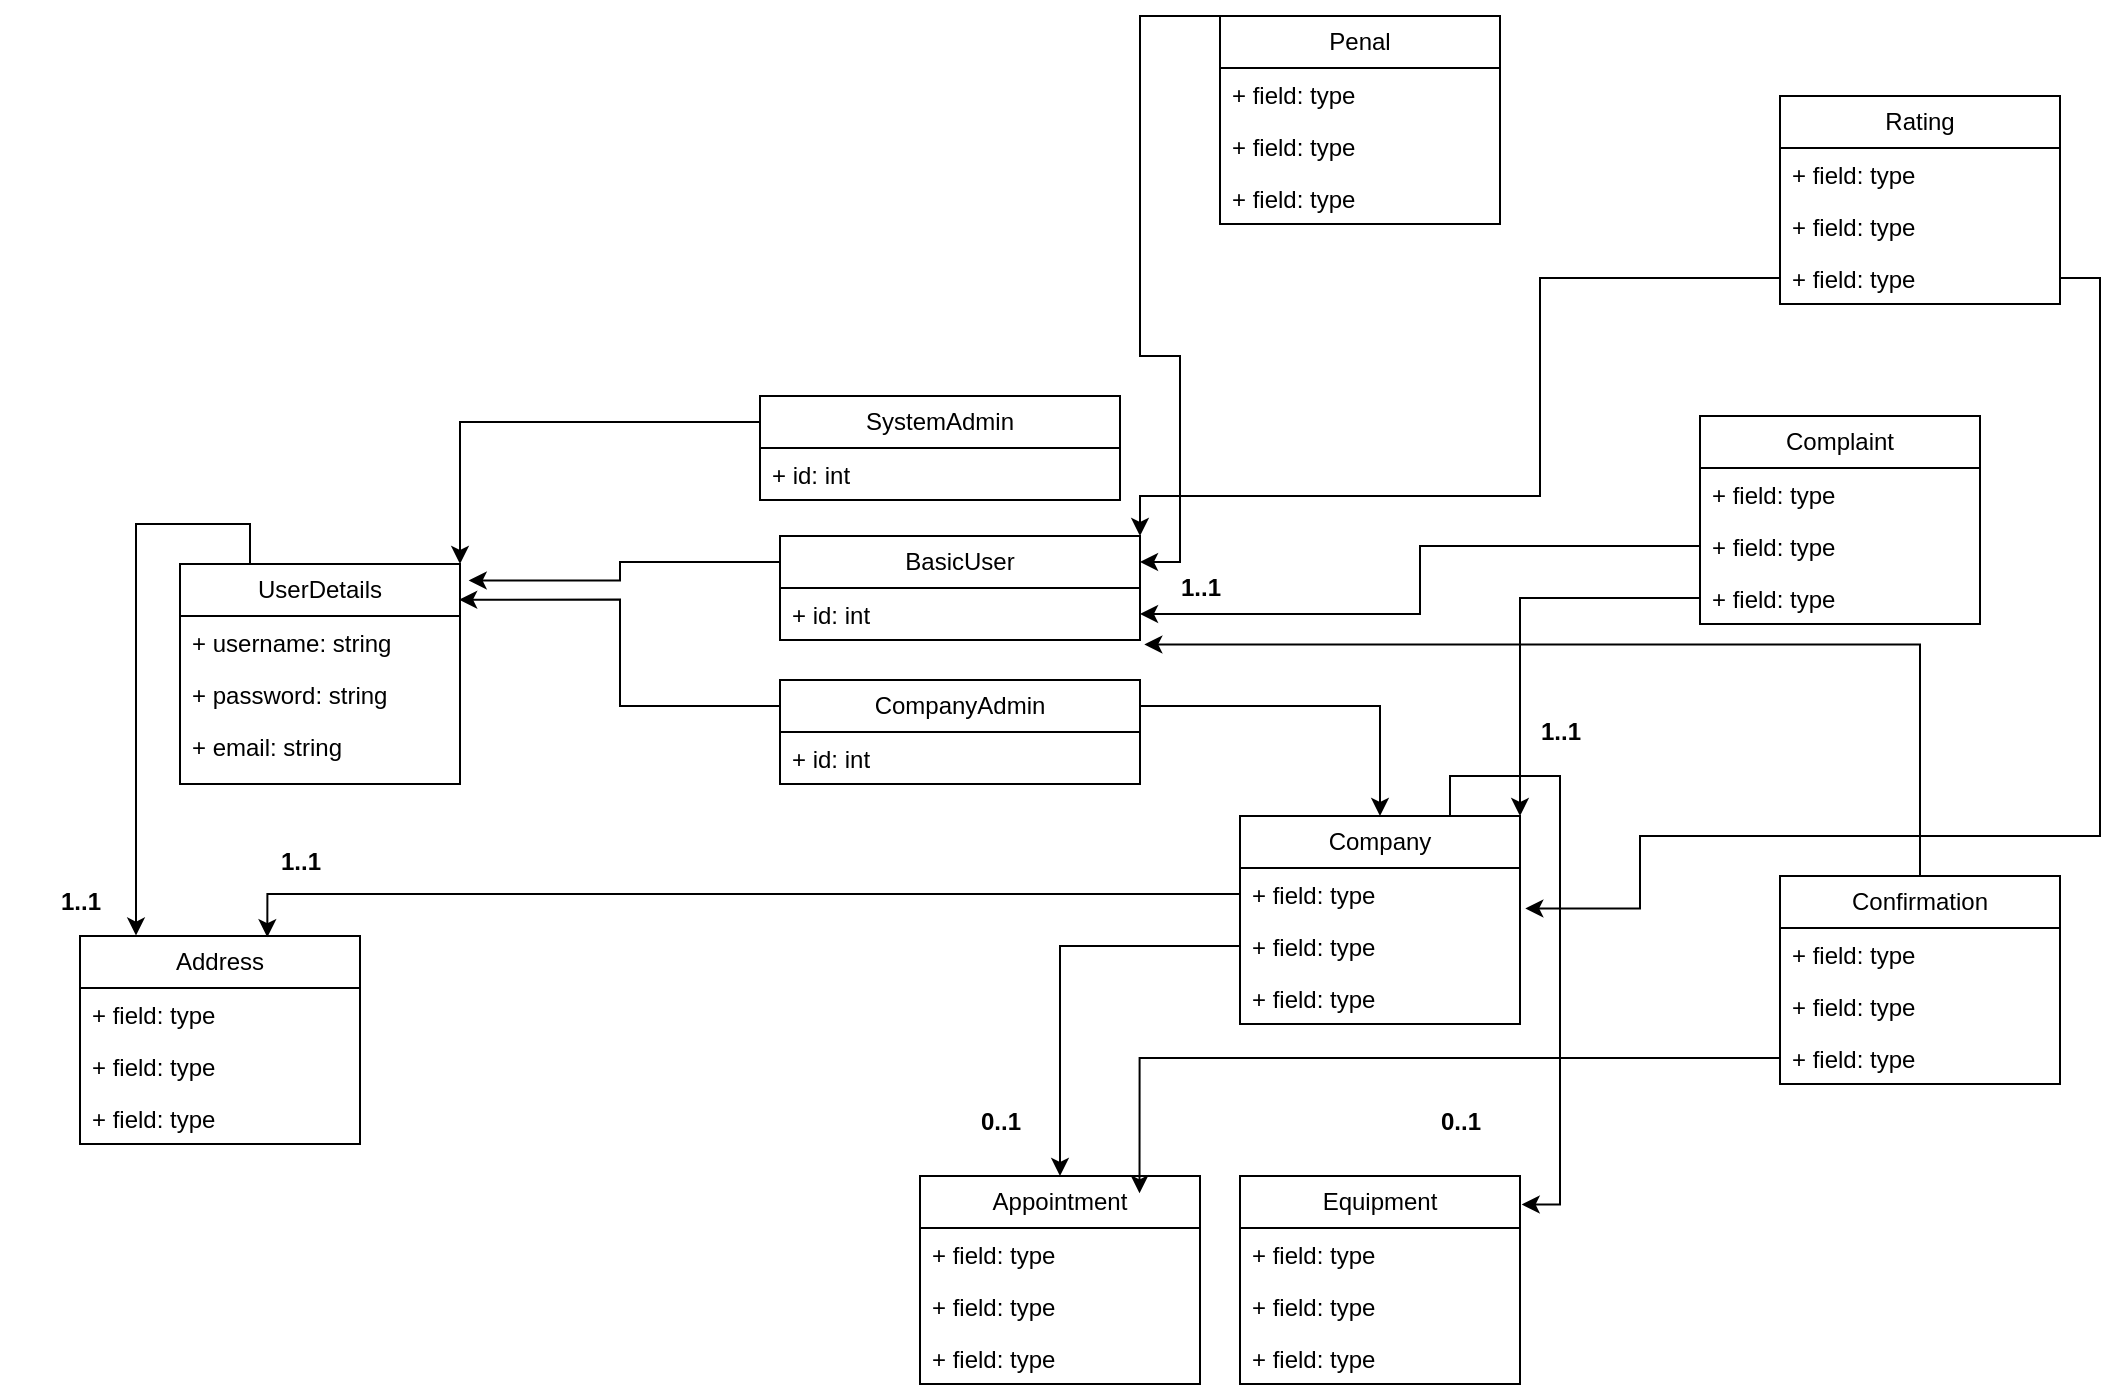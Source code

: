<mxfile version="22.1.3" type="device">
  <diagram id="C5RBs43oDa-KdzZeNtuy" name="Page-1">
    <mxGraphModel dx="1877" dy="1703" grid="1" gridSize="10" guides="1" tooltips="1" connect="1" arrows="1" fold="1" page="1" pageScale="1" pageWidth="827" pageHeight="1169" math="0" shadow="0">
      <root>
        <mxCell id="WIyWlLk6GJQsqaUBKTNV-0" />
        <mxCell id="WIyWlLk6GJQsqaUBKTNV-1" parent="WIyWlLk6GJQsqaUBKTNV-0" />
        <mxCell id="di1Pn1nEdeRP6MmhzPgR-0" value="UserDetails" style="swimlane;fontStyle=0;childLayout=stackLayout;horizontal=1;startSize=26;fillColor=none;horizontalStack=0;resizeParent=1;resizeParentMax=0;resizeLast=0;collapsible=1;marginBottom=0;whiteSpace=wrap;html=1;" vertex="1" parent="WIyWlLk6GJQsqaUBKTNV-1">
          <mxGeometry x="80" y="-156" width="140" height="110" as="geometry" />
        </mxCell>
        <mxCell id="di1Pn1nEdeRP6MmhzPgR-1" value="+ username: string" style="text;strokeColor=none;fillColor=none;align=left;verticalAlign=top;spacingLeft=4;spacingRight=4;overflow=hidden;rotatable=0;points=[[0,0.5],[1,0.5]];portConstraint=eastwest;whiteSpace=wrap;html=1;" vertex="1" parent="di1Pn1nEdeRP6MmhzPgR-0">
          <mxGeometry y="26" width="140" height="26" as="geometry" />
        </mxCell>
        <mxCell id="di1Pn1nEdeRP6MmhzPgR-2" value="+ password: string" style="text;strokeColor=none;fillColor=none;align=left;verticalAlign=top;spacingLeft=4;spacingRight=4;overflow=hidden;rotatable=0;points=[[0,0.5],[1,0.5]];portConstraint=eastwest;whiteSpace=wrap;html=1;" vertex="1" parent="di1Pn1nEdeRP6MmhzPgR-0">
          <mxGeometry y="52" width="140" height="26" as="geometry" />
        </mxCell>
        <mxCell id="di1Pn1nEdeRP6MmhzPgR-3" value="+ email: string&lt;br&gt;" style="text;strokeColor=none;fillColor=none;align=left;verticalAlign=top;spacingLeft=4;spacingRight=4;overflow=hidden;rotatable=0;points=[[0,0.5],[1,0.5]];portConstraint=eastwest;whiteSpace=wrap;html=1;" vertex="1" parent="di1Pn1nEdeRP6MmhzPgR-0">
          <mxGeometry y="78" width="140" height="32" as="geometry" />
        </mxCell>
        <mxCell id="di1Pn1nEdeRP6MmhzPgR-29" style="edgeStyle=orthogonalEdgeStyle;rounded=0;orthogonalLoop=1;jettySize=auto;html=1;exitX=1;exitY=0.25;exitDx=0;exitDy=0;entryX=0.5;entryY=0;entryDx=0;entryDy=0;" edge="1" parent="WIyWlLk6GJQsqaUBKTNV-1" source="di1Pn1nEdeRP6MmhzPgR-4" target="di1Pn1nEdeRP6MmhzPgR-25">
          <mxGeometry relative="1" as="geometry" />
        </mxCell>
        <mxCell id="di1Pn1nEdeRP6MmhzPgR-4" value="CompanyAdmin" style="swimlane;fontStyle=0;childLayout=stackLayout;horizontal=1;startSize=26;fillColor=none;horizontalStack=0;resizeParent=1;resizeParentMax=0;resizeLast=0;collapsible=1;marginBottom=0;whiteSpace=wrap;html=1;" vertex="1" parent="WIyWlLk6GJQsqaUBKTNV-1">
          <mxGeometry x="380" y="-98" width="180" height="52" as="geometry" />
        </mxCell>
        <mxCell id="di1Pn1nEdeRP6MmhzPgR-5" value="+ id: int" style="text;strokeColor=none;fillColor=none;align=left;verticalAlign=top;spacingLeft=4;spacingRight=4;overflow=hidden;rotatable=0;points=[[0,0.5],[1,0.5]];portConstraint=eastwest;whiteSpace=wrap;html=1;" vertex="1" parent="di1Pn1nEdeRP6MmhzPgR-4">
          <mxGeometry y="26" width="180" height="26" as="geometry" />
        </mxCell>
        <mxCell id="di1Pn1nEdeRP6MmhzPgR-10" value="BasicUser" style="swimlane;fontStyle=0;childLayout=stackLayout;horizontal=1;startSize=26;fillColor=none;horizontalStack=0;resizeParent=1;resizeParentMax=0;resizeLast=0;collapsible=1;marginBottom=0;whiteSpace=wrap;html=1;" vertex="1" parent="WIyWlLk6GJQsqaUBKTNV-1">
          <mxGeometry x="380" y="-170" width="180" height="52" as="geometry" />
        </mxCell>
        <mxCell id="di1Pn1nEdeRP6MmhzPgR-11" value="+ id: int" style="text;strokeColor=none;fillColor=none;align=left;verticalAlign=top;spacingLeft=4;spacingRight=4;overflow=hidden;rotatable=0;points=[[0,0.5],[1,0.5]];portConstraint=eastwest;whiteSpace=wrap;html=1;" vertex="1" parent="di1Pn1nEdeRP6MmhzPgR-10">
          <mxGeometry y="26" width="180" height="26" as="geometry" />
        </mxCell>
        <mxCell id="di1Pn1nEdeRP6MmhzPgR-18" style="edgeStyle=orthogonalEdgeStyle;rounded=0;orthogonalLoop=1;jettySize=auto;html=1;exitX=0;exitY=0.25;exitDx=0;exitDy=0;entryX=1;entryY=0;entryDx=0;entryDy=0;" edge="1" parent="WIyWlLk6GJQsqaUBKTNV-1" source="di1Pn1nEdeRP6MmhzPgR-13" target="di1Pn1nEdeRP6MmhzPgR-0">
          <mxGeometry relative="1" as="geometry" />
        </mxCell>
        <mxCell id="di1Pn1nEdeRP6MmhzPgR-13" value="SystemAdmin" style="swimlane;fontStyle=0;childLayout=stackLayout;horizontal=1;startSize=26;fillColor=none;horizontalStack=0;resizeParent=1;resizeParentMax=0;resizeLast=0;collapsible=1;marginBottom=0;whiteSpace=wrap;html=1;" vertex="1" parent="WIyWlLk6GJQsqaUBKTNV-1">
          <mxGeometry x="370" y="-240" width="180" height="52" as="geometry" />
        </mxCell>
        <mxCell id="di1Pn1nEdeRP6MmhzPgR-14" value="+ id: int" style="text;strokeColor=none;fillColor=none;align=left;verticalAlign=top;spacingLeft=4;spacingRight=4;overflow=hidden;rotatable=0;points=[[0,0.5],[1,0.5]];portConstraint=eastwest;whiteSpace=wrap;html=1;" vertex="1" parent="di1Pn1nEdeRP6MmhzPgR-13">
          <mxGeometry y="26" width="180" height="26" as="geometry" />
        </mxCell>
        <mxCell id="di1Pn1nEdeRP6MmhzPgR-17" style="edgeStyle=orthogonalEdgeStyle;rounded=0;orthogonalLoop=1;jettySize=auto;html=1;exitX=0;exitY=0.25;exitDx=0;exitDy=0;entryX=0.997;entryY=0.162;entryDx=0;entryDy=0;entryPerimeter=0;" edge="1" parent="WIyWlLk6GJQsqaUBKTNV-1" source="di1Pn1nEdeRP6MmhzPgR-4" target="di1Pn1nEdeRP6MmhzPgR-0">
          <mxGeometry relative="1" as="geometry" />
        </mxCell>
        <mxCell id="di1Pn1nEdeRP6MmhzPgR-19" style="edgeStyle=orthogonalEdgeStyle;rounded=0;orthogonalLoop=1;jettySize=auto;html=1;exitX=0;exitY=0.25;exitDx=0;exitDy=0;entryX=1.031;entryY=0.075;entryDx=0;entryDy=0;entryPerimeter=0;" edge="1" parent="WIyWlLk6GJQsqaUBKTNV-1" source="di1Pn1nEdeRP6MmhzPgR-10" target="di1Pn1nEdeRP6MmhzPgR-0">
          <mxGeometry relative="1" as="geometry" />
        </mxCell>
        <mxCell id="di1Pn1nEdeRP6MmhzPgR-20" value="Address" style="swimlane;fontStyle=0;childLayout=stackLayout;horizontal=1;startSize=26;fillColor=none;horizontalStack=0;resizeParent=1;resizeParentMax=0;resizeLast=0;collapsible=1;marginBottom=0;whiteSpace=wrap;html=1;" vertex="1" parent="WIyWlLk6GJQsqaUBKTNV-1">
          <mxGeometry x="30" y="30" width="140" height="104" as="geometry" />
        </mxCell>
        <mxCell id="di1Pn1nEdeRP6MmhzPgR-21" value="+ field: type" style="text;strokeColor=none;fillColor=none;align=left;verticalAlign=top;spacingLeft=4;spacingRight=4;overflow=hidden;rotatable=0;points=[[0,0.5],[1,0.5]];portConstraint=eastwest;whiteSpace=wrap;html=1;" vertex="1" parent="di1Pn1nEdeRP6MmhzPgR-20">
          <mxGeometry y="26" width="140" height="26" as="geometry" />
        </mxCell>
        <mxCell id="di1Pn1nEdeRP6MmhzPgR-22" value="+ field: type" style="text;strokeColor=none;fillColor=none;align=left;verticalAlign=top;spacingLeft=4;spacingRight=4;overflow=hidden;rotatable=0;points=[[0,0.5],[1,0.5]];portConstraint=eastwest;whiteSpace=wrap;html=1;" vertex="1" parent="di1Pn1nEdeRP6MmhzPgR-20">
          <mxGeometry y="52" width="140" height="26" as="geometry" />
        </mxCell>
        <mxCell id="di1Pn1nEdeRP6MmhzPgR-23" value="+ field: type" style="text;strokeColor=none;fillColor=none;align=left;verticalAlign=top;spacingLeft=4;spacingRight=4;overflow=hidden;rotatable=0;points=[[0,0.5],[1,0.5]];portConstraint=eastwest;whiteSpace=wrap;html=1;" vertex="1" parent="di1Pn1nEdeRP6MmhzPgR-20">
          <mxGeometry y="78" width="140" height="26" as="geometry" />
        </mxCell>
        <mxCell id="di1Pn1nEdeRP6MmhzPgR-24" style="edgeStyle=orthogonalEdgeStyle;rounded=0;orthogonalLoop=1;jettySize=auto;html=1;exitX=0.25;exitY=0;exitDx=0;exitDy=0;entryX=0.2;entryY=-0.002;entryDx=0;entryDy=0;entryPerimeter=0;" edge="1" parent="WIyWlLk6GJQsqaUBKTNV-1" source="di1Pn1nEdeRP6MmhzPgR-0" target="di1Pn1nEdeRP6MmhzPgR-20">
          <mxGeometry relative="1" as="geometry" />
        </mxCell>
        <mxCell id="di1Pn1nEdeRP6MmhzPgR-25" value="Company" style="swimlane;fontStyle=0;childLayout=stackLayout;horizontal=1;startSize=26;fillColor=none;horizontalStack=0;resizeParent=1;resizeParentMax=0;resizeLast=0;collapsible=1;marginBottom=0;whiteSpace=wrap;html=1;" vertex="1" parent="WIyWlLk6GJQsqaUBKTNV-1">
          <mxGeometry x="610" y="-30" width="140" height="104" as="geometry" />
        </mxCell>
        <mxCell id="di1Pn1nEdeRP6MmhzPgR-26" value="+ field: type" style="text;strokeColor=none;fillColor=none;align=left;verticalAlign=top;spacingLeft=4;spacingRight=4;overflow=hidden;rotatable=0;points=[[0,0.5],[1,0.5]];portConstraint=eastwest;whiteSpace=wrap;html=1;" vertex="1" parent="di1Pn1nEdeRP6MmhzPgR-25">
          <mxGeometry y="26" width="140" height="26" as="geometry" />
        </mxCell>
        <mxCell id="di1Pn1nEdeRP6MmhzPgR-27" value="+ field: type" style="text;strokeColor=none;fillColor=none;align=left;verticalAlign=top;spacingLeft=4;spacingRight=4;overflow=hidden;rotatable=0;points=[[0,0.5],[1,0.5]];portConstraint=eastwest;whiteSpace=wrap;html=1;" vertex="1" parent="di1Pn1nEdeRP6MmhzPgR-25">
          <mxGeometry y="52" width="140" height="26" as="geometry" />
        </mxCell>
        <mxCell id="di1Pn1nEdeRP6MmhzPgR-28" value="+ field: type" style="text;strokeColor=none;fillColor=none;align=left;verticalAlign=top;spacingLeft=4;spacingRight=4;overflow=hidden;rotatable=0;points=[[0,0.5],[1,0.5]];portConstraint=eastwest;whiteSpace=wrap;html=1;" vertex="1" parent="di1Pn1nEdeRP6MmhzPgR-25">
          <mxGeometry y="78" width="140" height="26" as="geometry" />
        </mxCell>
        <mxCell id="di1Pn1nEdeRP6MmhzPgR-30" style="edgeStyle=orthogonalEdgeStyle;rounded=0;orthogonalLoop=1;jettySize=auto;html=1;exitX=0;exitY=0.5;exitDx=0;exitDy=0;entryX=0.669;entryY=0.006;entryDx=0;entryDy=0;entryPerimeter=0;" edge="1" parent="WIyWlLk6GJQsqaUBKTNV-1" source="di1Pn1nEdeRP6MmhzPgR-26" target="di1Pn1nEdeRP6MmhzPgR-20">
          <mxGeometry relative="1" as="geometry" />
        </mxCell>
        <mxCell id="di1Pn1nEdeRP6MmhzPgR-31" value="Equipment" style="swimlane;fontStyle=0;childLayout=stackLayout;horizontal=1;startSize=26;fillColor=none;horizontalStack=0;resizeParent=1;resizeParentMax=0;resizeLast=0;collapsible=1;marginBottom=0;whiteSpace=wrap;html=1;" vertex="1" parent="WIyWlLk6GJQsqaUBKTNV-1">
          <mxGeometry x="610" y="150" width="140" height="104" as="geometry" />
        </mxCell>
        <mxCell id="di1Pn1nEdeRP6MmhzPgR-32" value="+ field: type" style="text;strokeColor=none;fillColor=none;align=left;verticalAlign=top;spacingLeft=4;spacingRight=4;overflow=hidden;rotatable=0;points=[[0,0.5],[1,0.5]];portConstraint=eastwest;whiteSpace=wrap;html=1;" vertex="1" parent="di1Pn1nEdeRP6MmhzPgR-31">
          <mxGeometry y="26" width="140" height="26" as="geometry" />
        </mxCell>
        <mxCell id="di1Pn1nEdeRP6MmhzPgR-33" value="+ field: type" style="text;strokeColor=none;fillColor=none;align=left;verticalAlign=top;spacingLeft=4;spacingRight=4;overflow=hidden;rotatable=0;points=[[0,0.5],[1,0.5]];portConstraint=eastwest;whiteSpace=wrap;html=1;" vertex="1" parent="di1Pn1nEdeRP6MmhzPgR-31">
          <mxGeometry y="52" width="140" height="26" as="geometry" />
        </mxCell>
        <mxCell id="di1Pn1nEdeRP6MmhzPgR-34" value="+ field: type" style="text;strokeColor=none;fillColor=none;align=left;verticalAlign=top;spacingLeft=4;spacingRight=4;overflow=hidden;rotatable=0;points=[[0,0.5],[1,0.5]];portConstraint=eastwest;whiteSpace=wrap;html=1;" vertex="1" parent="di1Pn1nEdeRP6MmhzPgR-31">
          <mxGeometry y="78" width="140" height="26" as="geometry" />
        </mxCell>
        <mxCell id="di1Pn1nEdeRP6MmhzPgR-35" value="Appointment" style="swimlane;fontStyle=0;childLayout=stackLayout;horizontal=1;startSize=26;fillColor=none;horizontalStack=0;resizeParent=1;resizeParentMax=0;resizeLast=0;collapsible=1;marginBottom=0;whiteSpace=wrap;html=1;" vertex="1" parent="WIyWlLk6GJQsqaUBKTNV-1">
          <mxGeometry x="450" y="150" width="140" height="104" as="geometry" />
        </mxCell>
        <mxCell id="di1Pn1nEdeRP6MmhzPgR-36" value="+ field: type" style="text;strokeColor=none;fillColor=none;align=left;verticalAlign=top;spacingLeft=4;spacingRight=4;overflow=hidden;rotatable=0;points=[[0,0.5],[1,0.5]];portConstraint=eastwest;whiteSpace=wrap;html=1;" vertex="1" parent="di1Pn1nEdeRP6MmhzPgR-35">
          <mxGeometry y="26" width="140" height="26" as="geometry" />
        </mxCell>
        <mxCell id="di1Pn1nEdeRP6MmhzPgR-37" value="+ field: type" style="text;strokeColor=none;fillColor=none;align=left;verticalAlign=top;spacingLeft=4;spacingRight=4;overflow=hidden;rotatable=0;points=[[0,0.5],[1,0.5]];portConstraint=eastwest;whiteSpace=wrap;html=1;" vertex="1" parent="di1Pn1nEdeRP6MmhzPgR-35">
          <mxGeometry y="52" width="140" height="26" as="geometry" />
        </mxCell>
        <mxCell id="di1Pn1nEdeRP6MmhzPgR-38" value="+ field: type" style="text;strokeColor=none;fillColor=none;align=left;verticalAlign=top;spacingLeft=4;spacingRight=4;overflow=hidden;rotatable=0;points=[[0,0.5],[1,0.5]];portConstraint=eastwest;whiteSpace=wrap;html=1;" vertex="1" parent="di1Pn1nEdeRP6MmhzPgR-35">
          <mxGeometry y="78" width="140" height="26" as="geometry" />
        </mxCell>
        <mxCell id="di1Pn1nEdeRP6MmhzPgR-39" style="edgeStyle=orthogonalEdgeStyle;rounded=0;orthogonalLoop=1;jettySize=auto;html=1;exitX=0;exitY=0.5;exitDx=0;exitDy=0;" edge="1" parent="WIyWlLk6GJQsqaUBKTNV-1" source="di1Pn1nEdeRP6MmhzPgR-27" target="di1Pn1nEdeRP6MmhzPgR-35">
          <mxGeometry relative="1" as="geometry" />
        </mxCell>
        <mxCell id="di1Pn1nEdeRP6MmhzPgR-40" style="edgeStyle=orthogonalEdgeStyle;rounded=0;orthogonalLoop=1;jettySize=auto;html=1;exitX=0.75;exitY=0;exitDx=0;exitDy=0;entryX=1.006;entryY=0.137;entryDx=0;entryDy=0;entryPerimeter=0;" edge="1" parent="WIyWlLk6GJQsqaUBKTNV-1" source="di1Pn1nEdeRP6MmhzPgR-25" target="di1Pn1nEdeRP6MmhzPgR-31">
          <mxGeometry relative="1" as="geometry" />
        </mxCell>
        <mxCell id="di1Pn1nEdeRP6MmhzPgR-41" value="0..1" style="text;align=center;fontStyle=1;verticalAlign=middle;spacingLeft=3;spacingRight=3;strokeColor=none;rotatable=0;points=[[0,0.5],[1,0.5]];portConstraint=eastwest;html=1;" vertex="1" parent="WIyWlLk6GJQsqaUBKTNV-1">
          <mxGeometry x="450" y="110" width="80" height="26" as="geometry" />
        </mxCell>
        <mxCell id="di1Pn1nEdeRP6MmhzPgR-42" value="0..1" style="text;align=center;fontStyle=1;verticalAlign=middle;spacingLeft=3;spacingRight=3;strokeColor=none;rotatable=0;points=[[0,0.5],[1,0.5]];portConstraint=eastwest;html=1;" vertex="1" parent="WIyWlLk6GJQsqaUBKTNV-1">
          <mxGeometry x="680" y="110" width="80" height="26" as="geometry" />
        </mxCell>
        <mxCell id="di1Pn1nEdeRP6MmhzPgR-43" value="1..1" style="text;align=center;fontStyle=1;verticalAlign=middle;spacingLeft=3;spacingRight=3;strokeColor=none;rotatable=0;points=[[0,0.5],[1,0.5]];portConstraint=eastwest;html=1;" vertex="1" parent="WIyWlLk6GJQsqaUBKTNV-1">
          <mxGeometry x="100" y="-20" width="80" height="26" as="geometry" />
        </mxCell>
        <mxCell id="di1Pn1nEdeRP6MmhzPgR-44" value="1..1" style="text;align=center;fontStyle=1;verticalAlign=middle;spacingLeft=3;spacingRight=3;strokeColor=none;rotatable=0;points=[[0,0.5],[1,0.5]];portConstraint=eastwest;html=1;" vertex="1" parent="WIyWlLk6GJQsqaUBKTNV-1">
          <mxGeometry x="-10" width="80" height="26" as="geometry" />
        </mxCell>
        <mxCell id="di1Pn1nEdeRP6MmhzPgR-49" style="edgeStyle=orthogonalEdgeStyle;rounded=0;orthogonalLoop=1;jettySize=auto;html=1;exitX=0.5;exitY=0;exitDx=0;exitDy=0;entryX=1;entryY=0.25;entryDx=0;entryDy=0;" edge="1" parent="WIyWlLk6GJQsqaUBKTNV-1" source="di1Pn1nEdeRP6MmhzPgR-45" target="di1Pn1nEdeRP6MmhzPgR-10">
          <mxGeometry relative="1" as="geometry">
            <Array as="points">
              <mxPoint x="560" y="-430" />
              <mxPoint x="560" y="-260" />
              <mxPoint x="580" y="-260" />
              <mxPoint x="580" y="-157" />
            </Array>
          </mxGeometry>
        </mxCell>
        <mxCell id="di1Pn1nEdeRP6MmhzPgR-45" value="Penal" style="swimlane;fontStyle=0;childLayout=stackLayout;horizontal=1;startSize=26;fillColor=none;horizontalStack=0;resizeParent=1;resizeParentMax=0;resizeLast=0;collapsible=1;marginBottom=0;whiteSpace=wrap;html=1;" vertex="1" parent="WIyWlLk6GJQsqaUBKTNV-1">
          <mxGeometry x="600" y="-430" width="140" height="104" as="geometry" />
        </mxCell>
        <mxCell id="di1Pn1nEdeRP6MmhzPgR-46" value="+ field: type" style="text;strokeColor=none;fillColor=none;align=left;verticalAlign=top;spacingLeft=4;spacingRight=4;overflow=hidden;rotatable=0;points=[[0,0.5],[1,0.5]];portConstraint=eastwest;whiteSpace=wrap;html=1;" vertex="1" parent="di1Pn1nEdeRP6MmhzPgR-45">
          <mxGeometry y="26" width="140" height="26" as="geometry" />
        </mxCell>
        <mxCell id="di1Pn1nEdeRP6MmhzPgR-47" value="+ field: type" style="text;strokeColor=none;fillColor=none;align=left;verticalAlign=top;spacingLeft=4;spacingRight=4;overflow=hidden;rotatable=0;points=[[0,0.5],[1,0.5]];portConstraint=eastwest;whiteSpace=wrap;html=1;" vertex="1" parent="di1Pn1nEdeRP6MmhzPgR-45">
          <mxGeometry y="52" width="140" height="26" as="geometry" />
        </mxCell>
        <mxCell id="di1Pn1nEdeRP6MmhzPgR-48" value="+ field: type" style="text;strokeColor=none;fillColor=none;align=left;verticalAlign=top;spacingLeft=4;spacingRight=4;overflow=hidden;rotatable=0;points=[[0,0.5],[1,0.5]];portConstraint=eastwest;whiteSpace=wrap;html=1;" vertex="1" parent="di1Pn1nEdeRP6MmhzPgR-45">
          <mxGeometry y="78" width="140" height="26" as="geometry" />
        </mxCell>
        <mxCell id="di1Pn1nEdeRP6MmhzPgR-52" value="Complaint" style="swimlane;fontStyle=0;childLayout=stackLayout;horizontal=1;startSize=26;fillColor=none;horizontalStack=0;resizeParent=1;resizeParentMax=0;resizeLast=0;collapsible=1;marginBottom=0;whiteSpace=wrap;html=1;" vertex="1" parent="WIyWlLk6GJQsqaUBKTNV-1">
          <mxGeometry x="840" y="-230" width="140" height="104" as="geometry" />
        </mxCell>
        <mxCell id="di1Pn1nEdeRP6MmhzPgR-53" value="+ field: type" style="text;strokeColor=none;fillColor=none;align=left;verticalAlign=top;spacingLeft=4;spacingRight=4;overflow=hidden;rotatable=0;points=[[0,0.5],[1,0.5]];portConstraint=eastwest;whiteSpace=wrap;html=1;" vertex="1" parent="di1Pn1nEdeRP6MmhzPgR-52">
          <mxGeometry y="26" width="140" height="26" as="geometry" />
        </mxCell>
        <mxCell id="di1Pn1nEdeRP6MmhzPgR-54" value="+ field: type" style="text;strokeColor=none;fillColor=none;align=left;verticalAlign=top;spacingLeft=4;spacingRight=4;overflow=hidden;rotatable=0;points=[[0,0.5],[1,0.5]];portConstraint=eastwest;whiteSpace=wrap;html=1;" vertex="1" parent="di1Pn1nEdeRP6MmhzPgR-52">
          <mxGeometry y="52" width="140" height="26" as="geometry" />
        </mxCell>
        <mxCell id="di1Pn1nEdeRP6MmhzPgR-55" value="+ field: type" style="text;strokeColor=none;fillColor=none;align=left;verticalAlign=top;spacingLeft=4;spacingRight=4;overflow=hidden;rotatable=0;points=[[0,0.5],[1,0.5]];portConstraint=eastwest;whiteSpace=wrap;html=1;" vertex="1" parent="di1Pn1nEdeRP6MmhzPgR-52">
          <mxGeometry y="78" width="140" height="26" as="geometry" />
        </mxCell>
        <mxCell id="di1Pn1nEdeRP6MmhzPgR-56" style="edgeStyle=orthogonalEdgeStyle;rounded=0;orthogonalLoop=1;jettySize=auto;html=1;exitX=0;exitY=0.5;exitDx=0;exitDy=0;entryX=1;entryY=0.5;entryDx=0;entryDy=0;" edge="1" parent="WIyWlLk6GJQsqaUBKTNV-1" source="di1Pn1nEdeRP6MmhzPgR-54" target="di1Pn1nEdeRP6MmhzPgR-11">
          <mxGeometry relative="1" as="geometry" />
        </mxCell>
        <mxCell id="di1Pn1nEdeRP6MmhzPgR-57" style="edgeStyle=orthogonalEdgeStyle;rounded=0;orthogonalLoop=1;jettySize=auto;html=1;exitX=0;exitY=0.5;exitDx=0;exitDy=0;entryX=1;entryY=0;entryDx=0;entryDy=0;" edge="1" parent="WIyWlLk6GJQsqaUBKTNV-1" source="di1Pn1nEdeRP6MmhzPgR-55" target="di1Pn1nEdeRP6MmhzPgR-25">
          <mxGeometry relative="1" as="geometry" />
        </mxCell>
        <mxCell id="di1Pn1nEdeRP6MmhzPgR-58" value="1..1" style="text;align=center;fontStyle=1;verticalAlign=middle;spacingLeft=3;spacingRight=3;strokeColor=none;rotatable=0;points=[[0,0.5],[1,0.5]];portConstraint=eastwest;html=1;" vertex="1" parent="WIyWlLk6GJQsqaUBKTNV-1">
          <mxGeometry x="550" y="-157" width="80" height="26" as="geometry" />
        </mxCell>
        <mxCell id="di1Pn1nEdeRP6MmhzPgR-59" value="1..1" style="text;align=center;fontStyle=1;verticalAlign=middle;spacingLeft=3;spacingRight=3;strokeColor=none;rotatable=0;points=[[0,0.5],[1,0.5]];portConstraint=eastwest;html=1;" vertex="1" parent="WIyWlLk6GJQsqaUBKTNV-1">
          <mxGeometry x="730" y="-87" width="80" height="30" as="geometry" />
        </mxCell>
        <mxCell id="di1Pn1nEdeRP6MmhzPgR-60" value="Confirmation" style="swimlane;fontStyle=0;childLayout=stackLayout;horizontal=1;startSize=26;fillColor=none;horizontalStack=0;resizeParent=1;resizeParentMax=0;resizeLast=0;collapsible=1;marginBottom=0;whiteSpace=wrap;html=1;" vertex="1" parent="WIyWlLk6GJQsqaUBKTNV-1">
          <mxGeometry x="880" width="140" height="104" as="geometry" />
        </mxCell>
        <mxCell id="di1Pn1nEdeRP6MmhzPgR-61" value="+ field: type" style="text;strokeColor=none;fillColor=none;align=left;verticalAlign=top;spacingLeft=4;spacingRight=4;overflow=hidden;rotatable=0;points=[[0,0.5],[1,0.5]];portConstraint=eastwest;whiteSpace=wrap;html=1;" vertex="1" parent="di1Pn1nEdeRP6MmhzPgR-60">
          <mxGeometry y="26" width="140" height="26" as="geometry" />
        </mxCell>
        <mxCell id="di1Pn1nEdeRP6MmhzPgR-62" value="+ field: type" style="text;strokeColor=none;fillColor=none;align=left;verticalAlign=top;spacingLeft=4;spacingRight=4;overflow=hidden;rotatable=0;points=[[0,0.5],[1,0.5]];portConstraint=eastwest;whiteSpace=wrap;html=1;" vertex="1" parent="di1Pn1nEdeRP6MmhzPgR-60">
          <mxGeometry y="52" width="140" height="26" as="geometry" />
        </mxCell>
        <mxCell id="di1Pn1nEdeRP6MmhzPgR-63" value="+ field: type" style="text;strokeColor=none;fillColor=none;align=left;verticalAlign=top;spacingLeft=4;spacingRight=4;overflow=hidden;rotatable=0;points=[[0,0.5],[1,0.5]];portConstraint=eastwest;whiteSpace=wrap;html=1;" vertex="1" parent="di1Pn1nEdeRP6MmhzPgR-60">
          <mxGeometry y="78" width="140" height="26" as="geometry" />
        </mxCell>
        <mxCell id="di1Pn1nEdeRP6MmhzPgR-64" style="edgeStyle=orthogonalEdgeStyle;rounded=0;orthogonalLoop=1;jettySize=auto;html=1;exitX=0.5;exitY=0;exitDx=0;exitDy=0;entryX=1.012;entryY=1.085;entryDx=0;entryDy=0;entryPerimeter=0;" edge="1" parent="WIyWlLk6GJQsqaUBKTNV-1" source="di1Pn1nEdeRP6MmhzPgR-60" target="di1Pn1nEdeRP6MmhzPgR-11">
          <mxGeometry relative="1" as="geometry">
            <Array as="points">
              <mxPoint x="950" y="-116" />
            </Array>
          </mxGeometry>
        </mxCell>
        <mxCell id="di1Pn1nEdeRP6MmhzPgR-65" style="edgeStyle=orthogonalEdgeStyle;rounded=0;orthogonalLoop=1;jettySize=auto;html=1;exitX=0;exitY=0.5;exitDx=0;exitDy=0;entryX=0.784;entryY=0.083;entryDx=0;entryDy=0;entryPerimeter=0;" edge="1" parent="WIyWlLk6GJQsqaUBKTNV-1" source="di1Pn1nEdeRP6MmhzPgR-63" target="di1Pn1nEdeRP6MmhzPgR-35">
          <mxGeometry relative="1" as="geometry" />
        </mxCell>
        <mxCell id="di1Pn1nEdeRP6MmhzPgR-66" value="Rating" style="swimlane;fontStyle=0;childLayout=stackLayout;horizontal=1;startSize=26;fillColor=none;horizontalStack=0;resizeParent=1;resizeParentMax=0;resizeLast=0;collapsible=1;marginBottom=0;whiteSpace=wrap;html=1;" vertex="1" parent="WIyWlLk6GJQsqaUBKTNV-1">
          <mxGeometry x="880" y="-390" width="140" height="104" as="geometry" />
        </mxCell>
        <mxCell id="di1Pn1nEdeRP6MmhzPgR-67" value="+ field: type" style="text;strokeColor=none;fillColor=none;align=left;verticalAlign=top;spacingLeft=4;spacingRight=4;overflow=hidden;rotatable=0;points=[[0,0.5],[1,0.5]];portConstraint=eastwest;whiteSpace=wrap;html=1;" vertex="1" parent="di1Pn1nEdeRP6MmhzPgR-66">
          <mxGeometry y="26" width="140" height="26" as="geometry" />
        </mxCell>
        <mxCell id="di1Pn1nEdeRP6MmhzPgR-68" value="+ field: type" style="text;strokeColor=none;fillColor=none;align=left;verticalAlign=top;spacingLeft=4;spacingRight=4;overflow=hidden;rotatable=0;points=[[0,0.5],[1,0.5]];portConstraint=eastwest;whiteSpace=wrap;html=1;" vertex="1" parent="di1Pn1nEdeRP6MmhzPgR-66">
          <mxGeometry y="52" width="140" height="26" as="geometry" />
        </mxCell>
        <mxCell id="di1Pn1nEdeRP6MmhzPgR-69" value="+ field: type" style="text;strokeColor=none;fillColor=none;align=left;verticalAlign=top;spacingLeft=4;spacingRight=4;overflow=hidden;rotatable=0;points=[[0,0.5],[1,0.5]];portConstraint=eastwest;whiteSpace=wrap;html=1;" vertex="1" parent="di1Pn1nEdeRP6MmhzPgR-66">
          <mxGeometry y="78" width="140" height="26" as="geometry" />
        </mxCell>
        <mxCell id="di1Pn1nEdeRP6MmhzPgR-70" style="edgeStyle=orthogonalEdgeStyle;rounded=0;orthogonalLoop=1;jettySize=auto;html=1;exitX=0;exitY=0.5;exitDx=0;exitDy=0;entryX=1;entryY=0;entryDx=0;entryDy=0;" edge="1" parent="WIyWlLk6GJQsqaUBKTNV-1" source="di1Pn1nEdeRP6MmhzPgR-69" target="di1Pn1nEdeRP6MmhzPgR-10">
          <mxGeometry relative="1" as="geometry">
            <Array as="points">
              <mxPoint x="760" y="-299" />
              <mxPoint x="760" y="-190" />
              <mxPoint x="560" y="-190" />
            </Array>
          </mxGeometry>
        </mxCell>
        <mxCell id="di1Pn1nEdeRP6MmhzPgR-71" style="edgeStyle=orthogonalEdgeStyle;rounded=0;orthogonalLoop=1;jettySize=auto;html=1;exitX=1;exitY=0.5;exitDx=0;exitDy=0;entryX=1.019;entryY=0.777;entryDx=0;entryDy=0;entryPerimeter=0;" edge="1" parent="WIyWlLk6GJQsqaUBKTNV-1" source="di1Pn1nEdeRP6MmhzPgR-69" target="di1Pn1nEdeRP6MmhzPgR-26">
          <mxGeometry relative="1" as="geometry">
            <Array as="points">
              <mxPoint x="1040" y="-299" />
              <mxPoint x="1040" y="-20" />
              <mxPoint x="810" y="-20" />
              <mxPoint x="810" y="16" />
            </Array>
          </mxGeometry>
        </mxCell>
      </root>
    </mxGraphModel>
  </diagram>
</mxfile>
